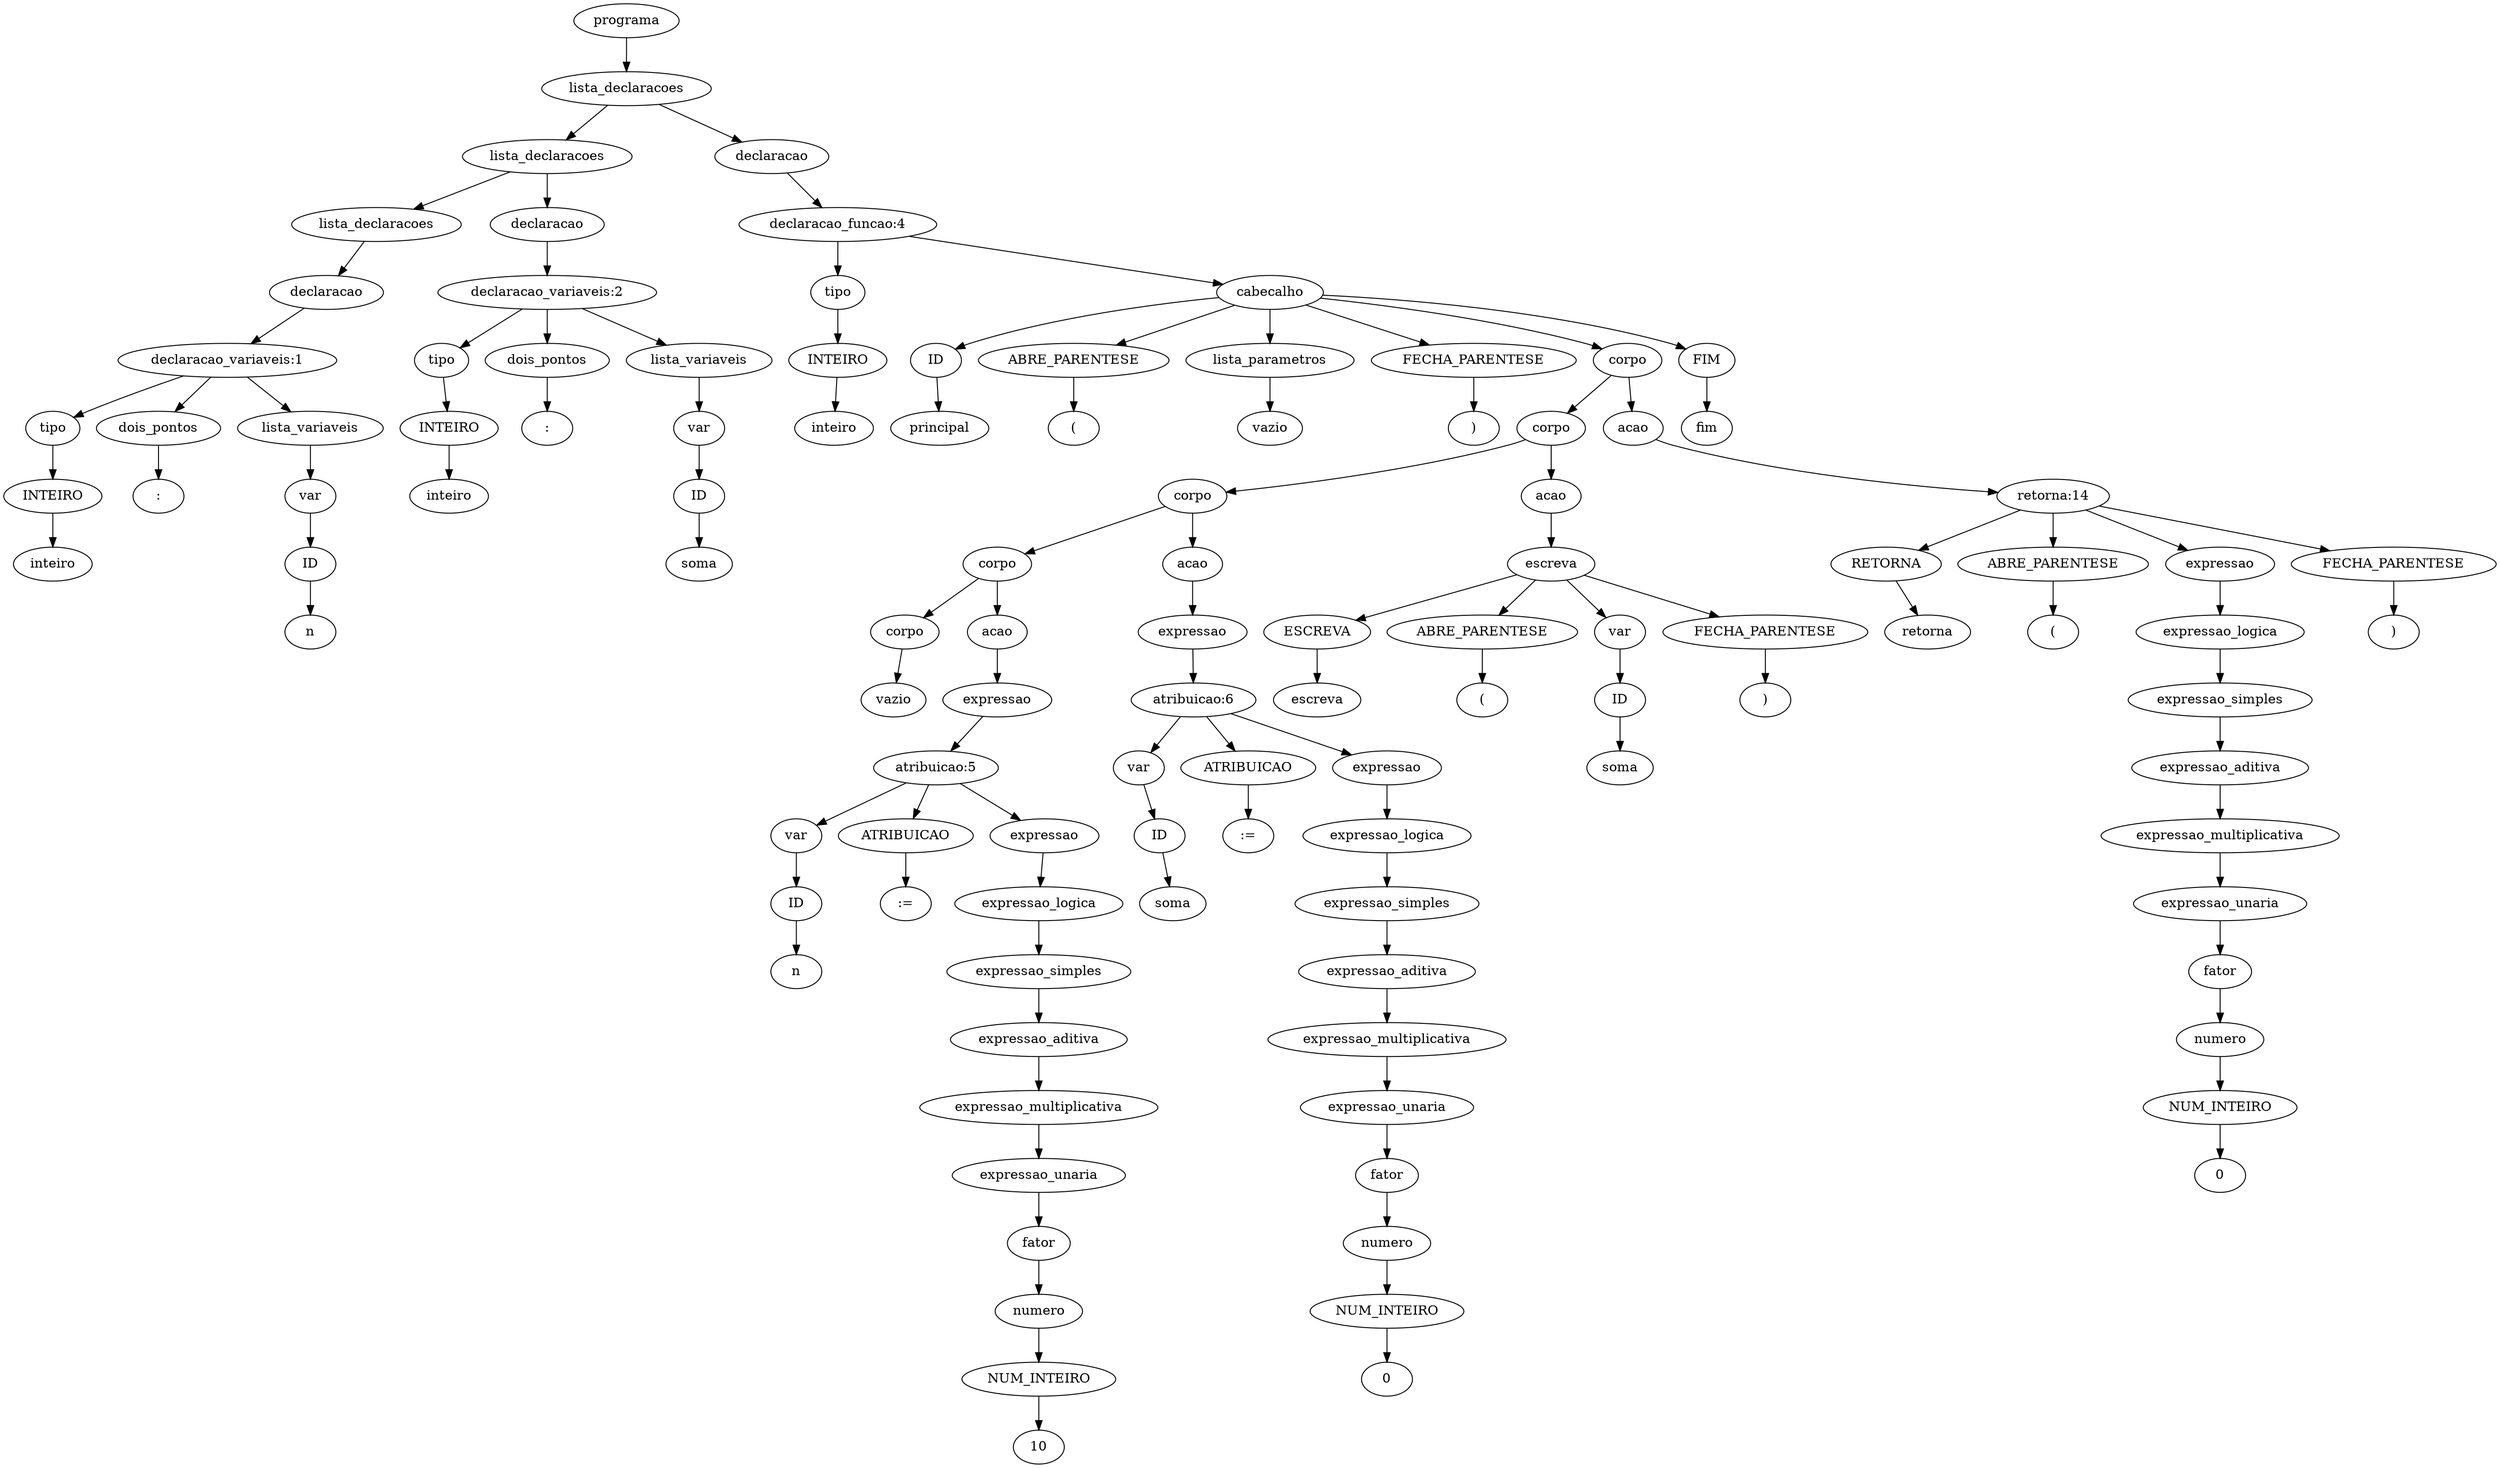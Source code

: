 digraph tree {
    "0x7f0d617e6c10" [label="programa"];
    "0x7f0d617e6a00" [label="lista_declaracoes"];
    "0x7f0d617e6970" [label="lista_declaracoes"];
    "0x7f0d617e66a0" [label="lista_declaracoes"];
    "0x7f0da4d15e50" [label="declaracao"];
    "0x7f0d617e6400" [label="declaracao_variaveis:1"];
    "0x7f0d617e6520" [label="tipo"];
    "0x7f0d617e65b0" [label="INTEIRO"];
    "0x7f0d617e65e0" [label="inteiro"];
    "0x7f0d617e6b50" [label="dois_pontos"];
    "0x7f0d617e6550" [label=":"];
    "0x7f0d617e6640" [label="lista_variaveis"];
    "0x7f0da4d158e0" [label="var"];
    "0x7f0da4d15d30" [label="ID"];
    "0x7f0d617e6be0" [label="n"];
    "0x7f0d617e6c70" [label="declaracao"];
    "0x7f0d617e6a60" [label="declaracao_variaveis:2"];
    "0x7f0d617e6cd0" [label="tipo"];
    "0x7f0d617e68e0" [label="INTEIRO"];
    "0x7f0d617e6940" [label="inteiro"];
    "0x7f0d617e61c0" [label="dois_pontos"];
    "0x7f0d617e6220" [label=":"];
    "0x7f0d617e69d0" [label="lista_variaveis"];
    "0x7f0d617e6b80" [label="var"];
    "0x7f0d617e6af0" [label="ID"];
    "0x7f0d617e60a0" [label="soma"];
    "0x7f0d617e6280" [label="declaracao"];
    "0x7f0d617e6820" [label="declaracao_funcao:4"];
    "0x7f0da4d15d00" [label="tipo"];
    "0x7f0d617e6850" [label="INTEIRO"];
    "0x7f0d617e6f10" [label="inteiro"];
    "0x7f0d617e8670" [label="cabecalho"];
    "0x7f0d61854820" [label="ID"];
    "0x7f0d61854910" [label="principal"];
    "0x7f0d61854ac0" [label="ABRE_PARENTESE"];
    "0x7f0d61854fa0" [label="("];
    "0x7f0d617e8370" [label="lista_parametros"];
    "0x7f0d617e6ac0" [label="vazio"];
    "0x7f0d618546a0" [label="FECHA_PARENTESE"];
    "0x7f0d61854d90" [label=")"];
    "0x7f0d617e8cd0" [label="corpo"];
    "0x7f0d617e8340" [label="corpo"];
    "0x7f0d617e8790" [label="corpo"];
    "0x7f0d617e8ee0" [label="corpo"];
    "0x7f0d617e84f0" [label="corpo"];
    "0x7f0d617e6f70" [label="vazio"];
    "0x7f0d617e8dc0" [label="acao"];
    "0x7f0d617e8550" [label="expressao"];
    "0x7f0d617e82e0" [label="atribuicao:5"];
    "0x7f0d617e83d0" [label="var"];
    "0x7f0d617e8460" [label="ID"];
    "0x7f0d617e8a90" [label="n"];
    "0x7f0d617e8e20" [label="ATRIBUICAO"];
    "0x7f0d617e8d00" [label=":="];
    "0x7f0d617e8280" [label="expressao"];
    "0x7f0d617e80a0" [label="expressao_logica"];
    "0x7f0d617e8160" [label="expressao_simples"];
    "0x7f0d617e8b20" [label="expressao_aditiva"];
    "0x7f0d617e8250" [label="expressao_multiplicativa"];
    "0x7f0d617e88e0" [label="expressao_unaria"];
    "0x7f0d617e8ac0" [label="fator"];
    "0x7f0d617e82b0" [label="numero"];
    "0x7f0d617e8400" [label="NUM_INTEIRO"];
    "0x7f0d617e81f0" [label="10"];
    "0x7f0d617e8ca0" [label="acao"];
    "0x7f0d617e8f40" [label="expressao"];
    "0x7f0d617e8c10" [label="atribuicao:6"];
    "0x7f0d617e8fd0" [label="var"];
    "0x7f0d617e8490" [label="ID"];
    "0x7f0d617e8a30" [label="soma"];
    "0x7f0d617e8af0" [label="ATRIBUICAO"];
    "0x7f0d617e8d90" [label=":="];
    "0x7f0d617e8bb0" [label="expressao"];
    "0x7f0d617e8760" [label="expressao_logica"];
    "0x7f0d617e84c0" [label="expressao_simples"];
    "0x7f0d617e85e0" [label="expressao_aditiva"];
    "0x7f0d617e8700" [label="expressao_multiplicativa"];
    "0x7f0d617e89a0" [label="expressao_unaria"];
    "0x7f0d617e8580" [label="fator"];
    "0x7f0d617e81c0" [label="numero"];
    "0x7f0d617e8b80" [label="NUM_INTEIRO"];
    "0x7f0d617e86a0" [label="0"];
    "0x7f0d617e80d0" [label="acao"];
    "0x7f0d617e8820" [label="escreva"];
    "0x7f0d617e8880" [label="ESCREVA"];
    "0x7f0d617e8130" [label="escreva"];
    "0x7f0d61854400" [label="ABRE_PARENTESE"];
    "0x7f0d61854490" [label="("];
    "0x7f0d617e8eb0" [label="var"];
    "0x7f0d617e8a00" [label="ID"];
    "0x7f0d617e8fa0" [label="soma"];
    "0x7f0d618546d0" [label="FECHA_PARENTESE"];
    "0x7f0d61854550" [label=")"];
    "0x7f0d617e8070" [label="acao"];
    "0x7f0d61854cd0" [label="retorna:14"];
    "0x7f0d618544c0" [label="RETORNA"];
    "0x7f0d61854b80" [label="retorna"];
    "0x7f0d618540d0" [label="ABRE_PARENTESE"];
    "0x7f0d61854130" [label="("];
    "0x7f0d61854af0" [label="expressao"];
    "0x7f0d61854c10" [label="expressao_logica"];
    "0x7f0d61854970" [label="expressao_simples"];
    "0x7f0d617e8910" [label="expressao_aditiva"];
    "0x7f0d618541c0" [label="expressao_multiplicativa"];
    "0x7f0d617e8040" [label="expressao_unaria"];
    "0x7f0d617e87f0" [label="fator"];
    "0x7f0d617e8d30" [label="numero"];
    "0x7f0d617e8e50" [label="NUM_INTEIRO"];
    "0x7f0d61854f10" [label="0"];
    "0x7f0d618548e0" [label="FECHA_PARENTESE"];
    "0x7f0d618549a0" [label=")"];
    "0x7f0d618540a0" [label="FIM"];
    "0x7f0d618542e0" [label="fim"];
    "0x7f0d617e6c10" -> "0x7f0d617e6a00";
    "0x7f0d617e6a00" -> "0x7f0d617e6970";
    "0x7f0d617e6a00" -> "0x7f0d617e6280";
    "0x7f0d617e6970" -> "0x7f0d617e66a0";
    "0x7f0d617e6970" -> "0x7f0d617e6c70";
    "0x7f0d617e66a0" -> "0x7f0da4d15e50";
    "0x7f0da4d15e50" -> "0x7f0d617e6400";
    "0x7f0d617e6400" -> "0x7f0d617e6520";
    "0x7f0d617e6400" -> "0x7f0d617e6b50";
    "0x7f0d617e6400" -> "0x7f0d617e6640";
    "0x7f0d617e6520" -> "0x7f0d617e65b0";
    "0x7f0d617e65b0" -> "0x7f0d617e65e0";
    "0x7f0d617e6b50" -> "0x7f0d617e6550";
    "0x7f0d617e6640" -> "0x7f0da4d158e0";
    "0x7f0da4d158e0" -> "0x7f0da4d15d30";
    "0x7f0da4d15d30" -> "0x7f0d617e6be0";
    "0x7f0d617e6c70" -> "0x7f0d617e6a60";
    "0x7f0d617e6a60" -> "0x7f0d617e6cd0";
    "0x7f0d617e6a60" -> "0x7f0d617e61c0";
    "0x7f0d617e6a60" -> "0x7f0d617e69d0";
    "0x7f0d617e6cd0" -> "0x7f0d617e68e0";
    "0x7f0d617e68e0" -> "0x7f0d617e6940";
    "0x7f0d617e61c0" -> "0x7f0d617e6220";
    "0x7f0d617e69d0" -> "0x7f0d617e6b80";
    "0x7f0d617e6b80" -> "0x7f0d617e6af0";
    "0x7f0d617e6af0" -> "0x7f0d617e60a0";
    "0x7f0d617e6280" -> "0x7f0d617e6820";
    "0x7f0d617e6820" -> "0x7f0da4d15d00";
    "0x7f0d617e6820" -> "0x7f0d617e8670";
    "0x7f0da4d15d00" -> "0x7f0d617e6850";
    "0x7f0d617e6850" -> "0x7f0d617e6f10";
    "0x7f0d617e8670" -> "0x7f0d61854820";
    "0x7f0d617e8670" -> "0x7f0d61854ac0";
    "0x7f0d617e8670" -> "0x7f0d617e8370";
    "0x7f0d617e8670" -> "0x7f0d618546a0";
    "0x7f0d617e8670" -> "0x7f0d617e8cd0";
    "0x7f0d617e8670" -> "0x7f0d618540a0";
    "0x7f0d61854820" -> "0x7f0d61854910";
    "0x7f0d61854ac0" -> "0x7f0d61854fa0";
    "0x7f0d617e8370" -> "0x7f0d617e6ac0";
    "0x7f0d618546a0" -> "0x7f0d61854d90";
    "0x7f0d617e8cd0" -> "0x7f0d617e8340";
    "0x7f0d617e8cd0" -> "0x7f0d617e8070";
    "0x7f0d617e8340" -> "0x7f0d617e8790";
    "0x7f0d617e8340" -> "0x7f0d617e80d0";
    "0x7f0d617e8790" -> "0x7f0d617e8ee0";
    "0x7f0d617e8790" -> "0x7f0d617e8ca0";
    "0x7f0d617e8ee0" -> "0x7f0d617e84f0";
    "0x7f0d617e8ee0" -> "0x7f0d617e8dc0";
    "0x7f0d617e84f0" -> "0x7f0d617e6f70";
    "0x7f0d617e8dc0" -> "0x7f0d617e8550";
    "0x7f0d617e8550" -> "0x7f0d617e82e0";
    "0x7f0d617e82e0" -> "0x7f0d617e83d0";
    "0x7f0d617e82e0" -> "0x7f0d617e8e20";
    "0x7f0d617e82e0" -> "0x7f0d617e8280";
    "0x7f0d617e83d0" -> "0x7f0d617e8460";
    "0x7f0d617e8460" -> "0x7f0d617e8a90";
    "0x7f0d617e8e20" -> "0x7f0d617e8d00";
    "0x7f0d617e8280" -> "0x7f0d617e80a0";
    "0x7f0d617e80a0" -> "0x7f0d617e8160";
    "0x7f0d617e8160" -> "0x7f0d617e8b20";
    "0x7f0d617e8b20" -> "0x7f0d617e8250";
    "0x7f0d617e8250" -> "0x7f0d617e88e0";
    "0x7f0d617e88e0" -> "0x7f0d617e8ac0";
    "0x7f0d617e8ac0" -> "0x7f0d617e82b0";
    "0x7f0d617e82b0" -> "0x7f0d617e8400";
    "0x7f0d617e8400" -> "0x7f0d617e81f0";
    "0x7f0d617e8ca0" -> "0x7f0d617e8f40";
    "0x7f0d617e8f40" -> "0x7f0d617e8c10";
    "0x7f0d617e8c10" -> "0x7f0d617e8fd0";
    "0x7f0d617e8c10" -> "0x7f0d617e8af0";
    "0x7f0d617e8c10" -> "0x7f0d617e8bb0";
    "0x7f0d617e8fd0" -> "0x7f0d617e8490";
    "0x7f0d617e8490" -> "0x7f0d617e8a30";
    "0x7f0d617e8af0" -> "0x7f0d617e8d90";
    "0x7f0d617e8bb0" -> "0x7f0d617e8760";
    "0x7f0d617e8760" -> "0x7f0d617e84c0";
    "0x7f0d617e84c0" -> "0x7f0d617e85e0";
    "0x7f0d617e85e0" -> "0x7f0d617e8700";
    "0x7f0d617e8700" -> "0x7f0d617e89a0";
    "0x7f0d617e89a0" -> "0x7f0d617e8580";
    "0x7f0d617e8580" -> "0x7f0d617e81c0";
    "0x7f0d617e81c0" -> "0x7f0d617e8b80";
    "0x7f0d617e8b80" -> "0x7f0d617e86a0";
    "0x7f0d617e80d0" -> "0x7f0d617e8820";
    "0x7f0d617e8820" -> "0x7f0d617e8880";
    "0x7f0d617e8820" -> "0x7f0d61854400";
    "0x7f0d617e8820" -> "0x7f0d617e8eb0";
    "0x7f0d617e8820" -> "0x7f0d618546d0";
    "0x7f0d617e8880" -> "0x7f0d617e8130";
    "0x7f0d61854400" -> "0x7f0d61854490";
    "0x7f0d617e8eb0" -> "0x7f0d617e8a00";
    "0x7f0d617e8a00" -> "0x7f0d617e8fa0";
    "0x7f0d618546d0" -> "0x7f0d61854550";
    "0x7f0d617e8070" -> "0x7f0d61854cd0";
    "0x7f0d61854cd0" -> "0x7f0d618544c0";
    "0x7f0d61854cd0" -> "0x7f0d618540d0";
    "0x7f0d61854cd0" -> "0x7f0d61854af0";
    "0x7f0d61854cd0" -> "0x7f0d618548e0";
    "0x7f0d618544c0" -> "0x7f0d61854b80";
    "0x7f0d618540d0" -> "0x7f0d61854130";
    "0x7f0d61854af0" -> "0x7f0d61854c10";
    "0x7f0d61854c10" -> "0x7f0d61854970";
    "0x7f0d61854970" -> "0x7f0d617e8910";
    "0x7f0d617e8910" -> "0x7f0d618541c0";
    "0x7f0d618541c0" -> "0x7f0d617e8040";
    "0x7f0d617e8040" -> "0x7f0d617e87f0";
    "0x7f0d617e87f0" -> "0x7f0d617e8d30";
    "0x7f0d617e8d30" -> "0x7f0d617e8e50";
    "0x7f0d617e8e50" -> "0x7f0d61854f10";
    "0x7f0d618548e0" -> "0x7f0d618549a0";
    "0x7f0d618540a0" -> "0x7f0d618542e0";
}
